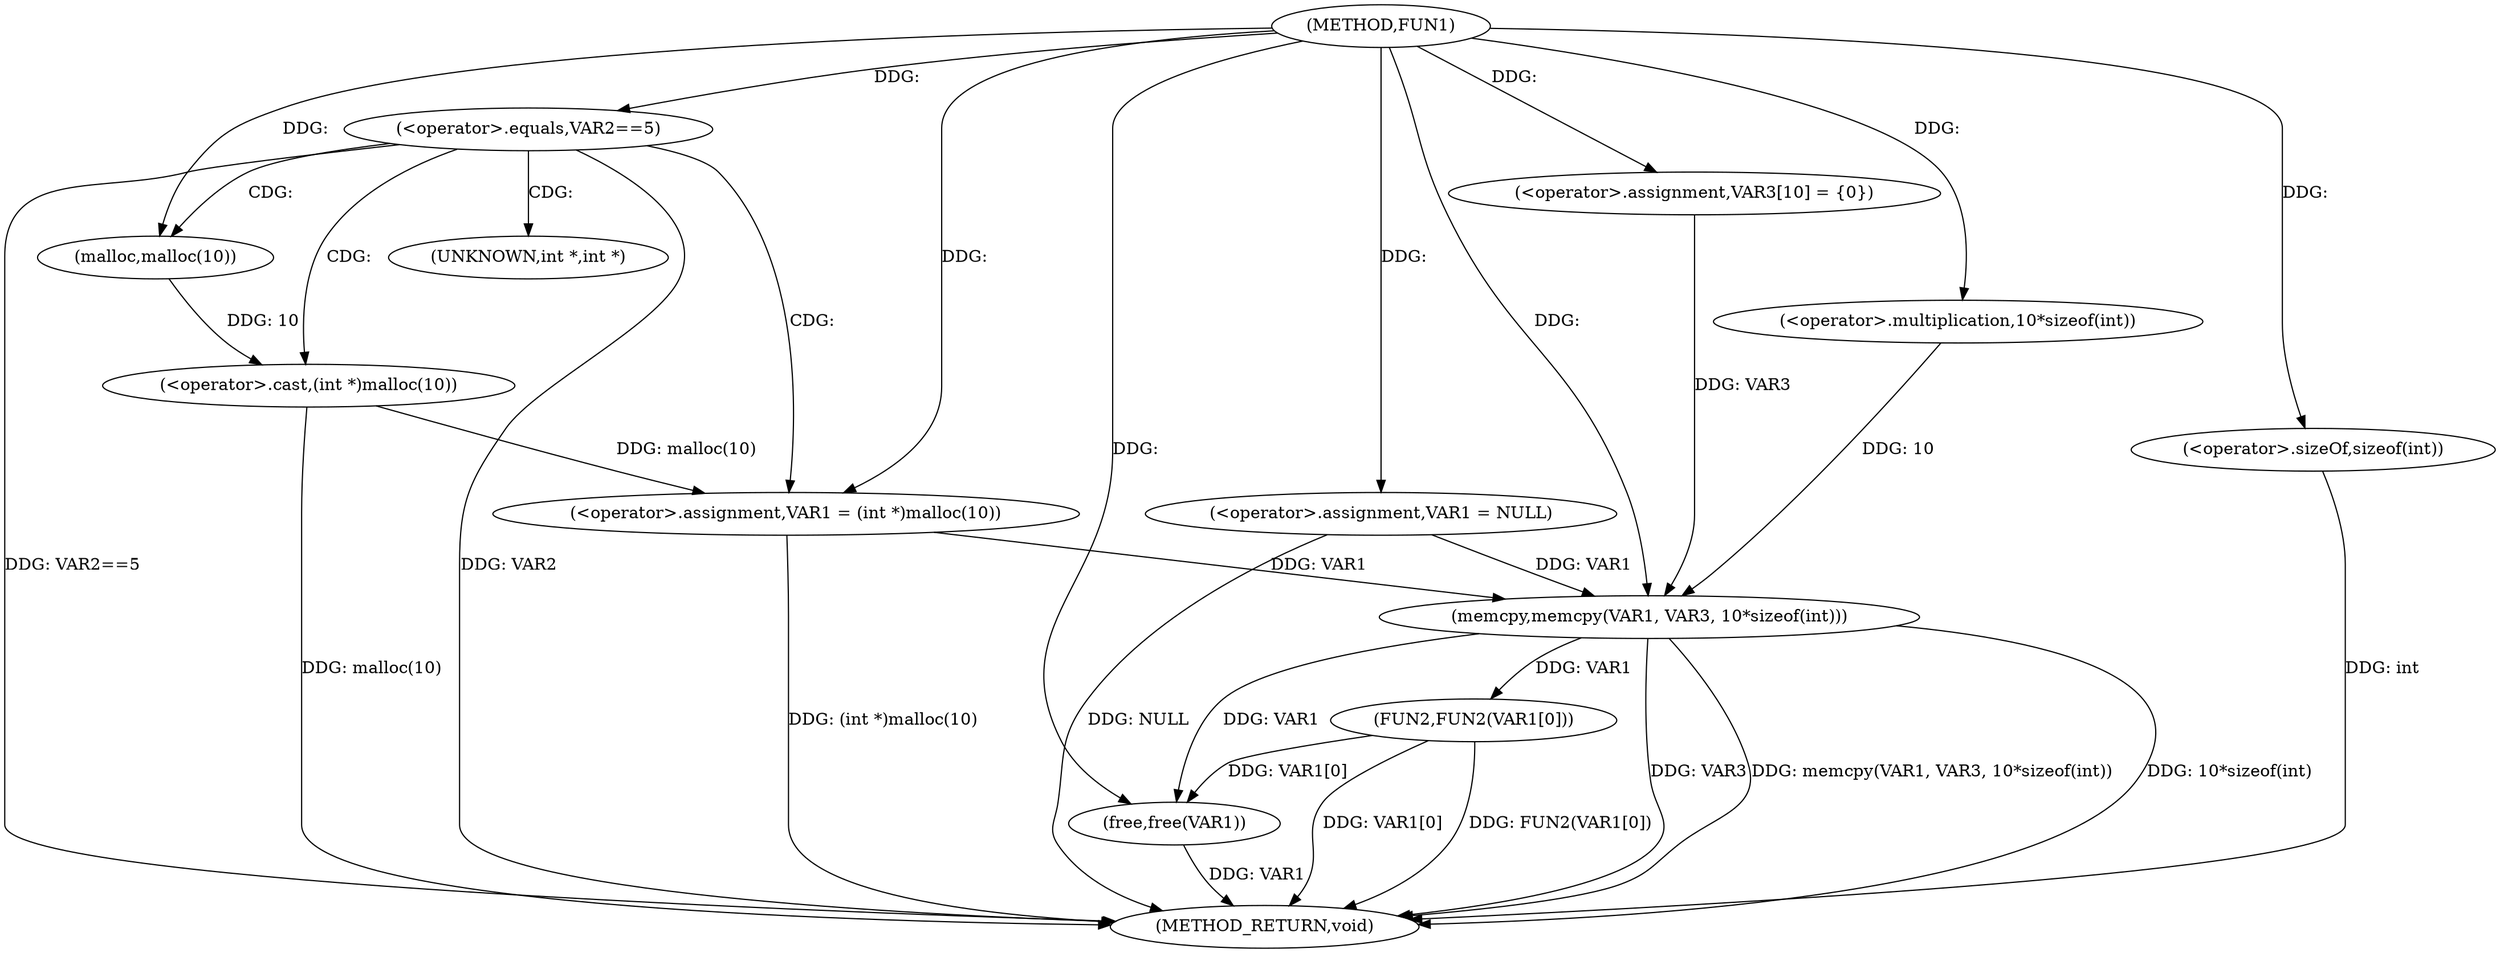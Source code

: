 digraph FUN1 {  
"1000100" [label = "(METHOD,FUN1)" ]
"1000134" [label = "(METHOD_RETURN,void)" ]
"1000103" [label = "(<operator>.assignment,VAR1 = NULL)" ]
"1000107" [label = "(<operator>.equals,VAR2==5)" ]
"1000111" [label = "(<operator>.assignment,VAR1 = (int *)malloc(10))" ]
"1000113" [label = "(<operator>.cast,(int *)malloc(10))" ]
"1000115" [label = "(malloc,malloc(10))" ]
"1000119" [label = "(<operator>.assignment,VAR3[10] = {0})" ]
"1000121" [label = "(memcpy,memcpy(VAR1, VAR3, 10*sizeof(int)))" ]
"1000124" [label = "(<operator>.multiplication,10*sizeof(int))" ]
"1000126" [label = "(<operator>.sizeOf,sizeof(int))" ]
"1000128" [label = "(FUN2,FUN2(VAR1[0]))" ]
"1000132" [label = "(free,free(VAR1))" ]
"1000114" [label = "(UNKNOWN,int *,int *)" ]
  "1000107" -> "1000134"  [ label = "DDG: VAR2"] 
  "1000107" -> "1000134"  [ label = "DDG: VAR2==5"] 
  "1000103" -> "1000134"  [ label = "DDG: NULL"] 
  "1000126" -> "1000134"  [ label = "DDG: int"] 
  "1000132" -> "1000134"  [ label = "DDG: VAR1"] 
  "1000111" -> "1000134"  [ label = "DDG: (int *)malloc(10)"] 
  "1000128" -> "1000134"  [ label = "DDG: FUN2(VAR1[0])"] 
  "1000121" -> "1000134"  [ label = "DDG: 10*sizeof(int)"] 
  "1000121" -> "1000134"  [ label = "DDG: VAR3"] 
  "1000128" -> "1000134"  [ label = "DDG: VAR1[0]"] 
  "1000113" -> "1000134"  [ label = "DDG: malloc(10)"] 
  "1000121" -> "1000134"  [ label = "DDG: memcpy(VAR1, VAR3, 10*sizeof(int))"] 
  "1000100" -> "1000103"  [ label = "DDG: "] 
  "1000100" -> "1000107"  [ label = "DDG: "] 
  "1000113" -> "1000111"  [ label = "DDG: malloc(10)"] 
  "1000100" -> "1000111"  [ label = "DDG: "] 
  "1000115" -> "1000113"  [ label = "DDG: 10"] 
  "1000100" -> "1000115"  [ label = "DDG: "] 
  "1000100" -> "1000119"  [ label = "DDG: "] 
  "1000103" -> "1000121"  [ label = "DDG: VAR1"] 
  "1000111" -> "1000121"  [ label = "DDG: VAR1"] 
  "1000100" -> "1000121"  [ label = "DDG: "] 
  "1000119" -> "1000121"  [ label = "DDG: VAR3"] 
  "1000124" -> "1000121"  [ label = "DDG: 10"] 
  "1000100" -> "1000124"  [ label = "DDG: "] 
  "1000100" -> "1000126"  [ label = "DDG: "] 
  "1000121" -> "1000128"  [ label = "DDG: VAR1"] 
  "1000128" -> "1000132"  [ label = "DDG: VAR1[0]"] 
  "1000121" -> "1000132"  [ label = "DDG: VAR1"] 
  "1000100" -> "1000132"  [ label = "DDG: "] 
  "1000107" -> "1000115"  [ label = "CDG: "] 
  "1000107" -> "1000113"  [ label = "CDG: "] 
  "1000107" -> "1000111"  [ label = "CDG: "] 
  "1000107" -> "1000114"  [ label = "CDG: "] 
}
